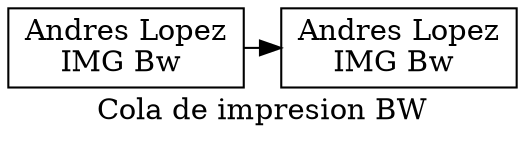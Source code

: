 digraph G{
label="Cola de impresion BW";
node[shape=box];
n1304836502[label="Andres Lopez
IMG Bw "];
n225534817[label="Andres Lopez
IMG Bw "];

{rank=same;
n225534817->n1304836502;

}
}